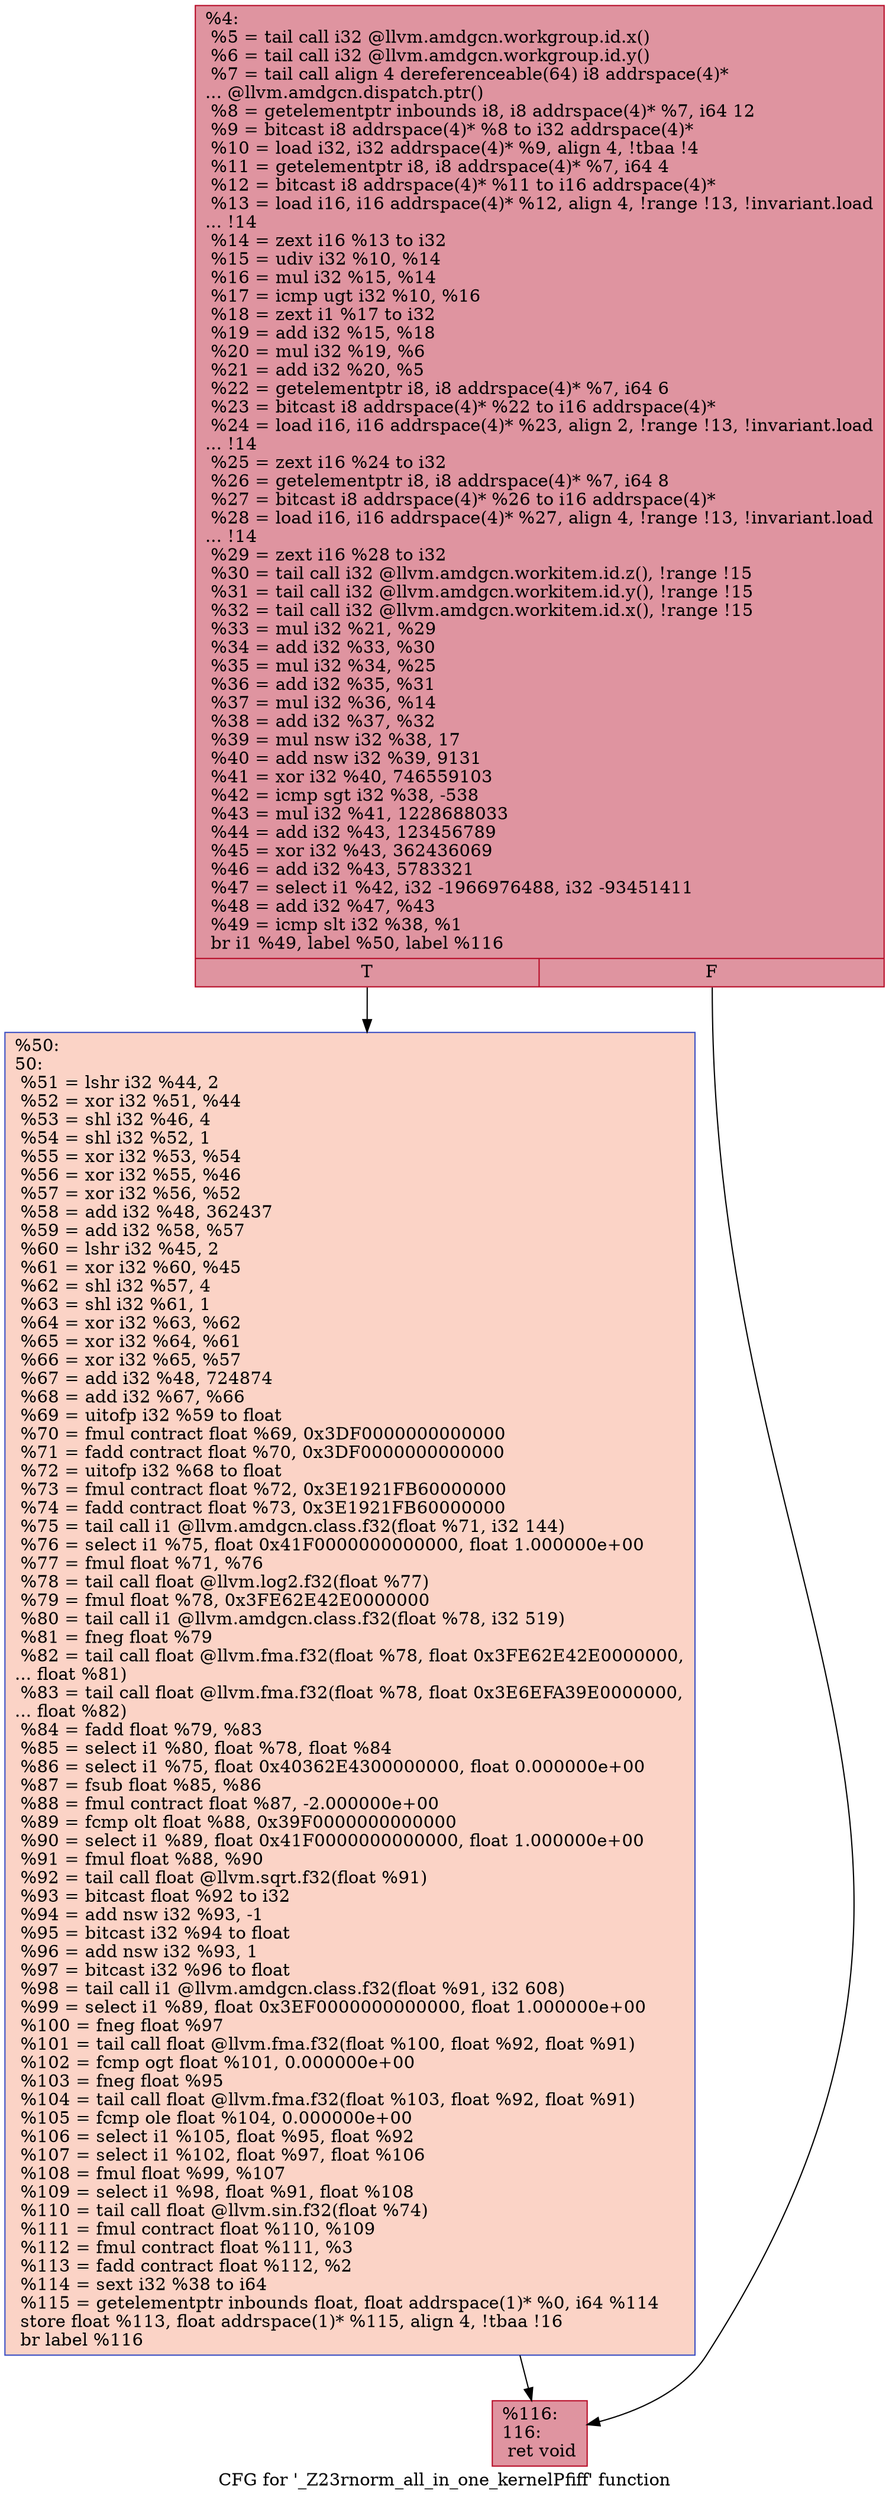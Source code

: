 digraph "CFG for '_Z23rnorm_all_in_one_kernelPfiff' function" {
	label="CFG for '_Z23rnorm_all_in_one_kernelPfiff' function";

	Node0x5fe3530 [shape=record,color="#b70d28ff", style=filled, fillcolor="#b70d2870",label="{%4:\l  %5 = tail call i32 @llvm.amdgcn.workgroup.id.x()\l  %6 = tail call i32 @llvm.amdgcn.workgroup.id.y()\l  %7 = tail call align 4 dereferenceable(64) i8 addrspace(4)*\l... @llvm.amdgcn.dispatch.ptr()\l  %8 = getelementptr inbounds i8, i8 addrspace(4)* %7, i64 12\l  %9 = bitcast i8 addrspace(4)* %8 to i32 addrspace(4)*\l  %10 = load i32, i32 addrspace(4)* %9, align 4, !tbaa !4\l  %11 = getelementptr i8, i8 addrspace(4)* %7, i64 4\l  %12 = bitcast i8 addrspace(4)* %11 to i16 addrspace(4)*\l  %13 = load i16, i16 addrspace(4)* %12, align 4, !range !13, !invariant.load\l... !14\l  %14 = zext i16 %13 to i32\l  %15 = udiv i32 %10, %14\l  %16 = mul i32 %15, %14\l  %17 = icmp ugt i32 %10, %16\l  %18 = zext i1 %17 to i32\l  %19 = add i32 %15, %18\l  %20 = mul i32 %19, %6\l  %21 = add i32 %20, %5\l  %22 = getelementptr i8, i8 addrspace(4)* %7, i64 6\l  %23 = bitcast i8 addrspace(4)* %22 to i16 addrspace(4)*\l  %24 = load i16, i16 addrspace(4)* %23, align 2, !range !13, !invariant.load\l... !14\l  %25 = zext i16 %24 to i32\l  %26 = getelementptr i8, i8 addrspace(4)* %7, i64 8\l  %27 = bitcast i8 addrspace(4)* %26 to i16 addrspace(4)*\l  %28 = load i16, i16 addrspace(4)* %27, align 4, !range !13, !invariant.load\l... !14\l  %29 = zext i16 %28 to i32\l  %30 = tail call i32 @llvm.amdgcn.workitem.id.z(), !range !15\l  %31 = tail call i32 @llvm.amdgcn.workitem.id.y(), !range !15\l  %32 = tail call i32 @llvm.amdgcn.workitem.id.x(), !range !15\l  %33 = mul i32 %21, %29\l  %34 = add i32 %33, %30\l  %35 = mul i32 %34, %25\l  %36 = add i32 %35, %31\l  %37 = mul i32 %36, %14\l  %38 = add i32 %37, %32\l  %39 = mul nsw i32 %38, 17\l  %40 = add nsw i32 %39, 9131\l  %41 = xor i32 %40, 746559103\l  %42 = icmp sgt i32 %38, -538\l  %43 = mul i32 %41, 1228688033\l  %44 = add i32 %43, 123456789\l  %45 = xor i32 %43, 362436069\l  %46 = add i32 %43, 5783321\l  %47 = select i1 %42, i32 -1966976488, i32 -93451411\l  %48 = add i32 %47, %43\l  %49 = icmp slt i32 %38, %1\l  br i1 %49, label %50, label %116\l|{<s0>T|<s1>F}}"];
	Node0x5fe3530:s0 -> Node0x5fe83a0;
	Node0x5fe3530:s1 -> Node0x5fe8430;
	Node0x5fe83a0 [shape=record,color="#3d50c3ff", style=filled, fillcolor="#f59c7d70",label="{%50:\l50:                                               \l  %51 = lshr i32 %44, 2\l  %52 = xor i32 %51, %44\l  %53 = shl i32 %46, 4\l  %54 = shl i32 %52, 1\l  %55 = xor i32 %53, %54\l  %56 = xor i32 %55, %46\l  %57 = xor i32 %56, %52\l  %58 = add i32 %48, 362437\l  %59 = add i32 %58, %57\l  %60 = lshr i32 %45, 2\l  %61 = xor i32 %60, %45\l  %62 = shl i32 %57, 4\l  %63 = shl i32 %61, 1\l  %64 = xor i32 %63, %62\l  %65 = xor i32 %64, %61\l  %66 = xor i32 %65, %57\l  %67 = add i32 %48, 724874\l  %68 = add i32 %67, %66\l  %69 = uitofp i32 %59 to float\l  %70 = fmul contract float %69, 0x3DF0000000000000\l  %71 = fadd contract float %70, 0x3DF0000000000000\l  %72 = uitofp i32 %68 to float\l  %73 = fmul contract float %72, 0x3E1921FB60000000\l  %74 = fadd contract float %73, 0x3E1921FB60000000\l  %75 = tail call i1 @llvm.amdgcn.class.f32(float %71, i32 144)\l  %76 = select i1 %75, float 0x41F0000000000000, float 1.000000e+00\l  %77 = fmul float %71, %76\l  %78 = tail call float @llvm.log2.f32(float %77)\l  %79 = fmul float %78, 0x3FE62E42E0000000\l  %80 = tail call i1 @llvm.amdgcn.class.f32(float %78, i32 519)\l  %81 = fneg float %79\l  %82 = tail call float @llvm.fma.f32(float %78, float 0x3FE62E42E0000000,\l... float %81)\l  %83 = tail call float @llvm.fma.f32(float %78, float 0x3E6EFA39E0000000,\l... float %82)\l  %84 = fadd float %79, %83\l  %85 = select i1 %80, float %78, float %84\l  %86 = select i1 %75, float 0x40362E4300000000, float 0.000000e+00\l  %87 = fsub float %85, %86\l  %88 = fmul contract float %87, -2.000000e+00\l  %89 = fcmp olt float %88, 0x39F0000000000000\l  %90 = select i1 %89, float 0x41F0000000000000, float 1.000000e+00\l  %91 = fmul float %88, %90\l  %92 = tail call float @llvm.sqrt.f32(float %91)\l  %93 = bitcast float %92 to i32\l  %94 = add nsw i32 %93, -1\l  %95 = bitcast i32 %94 to float\l  %96 = add nsw i32 %93, 1\l  %97 = bitcast i32 %96 to float\l  %98 = tail call i1 @llvm.amdgcn.class.f32(float %91, i32 608)\l  %99 = select i1 %89, float 0x3EF0000000000000, float 1.000000e+00\l  %100 = fneg float %97\l  %101 = tail call float @llvm.fma.f32(float %100, float %92, float %91)\l  %102 = fcmp ogt float %101, 0.000000e+00\l  %103 = fneg float %95\l  %104 = tail call float @llvm.fma.f32(float %103, float %92, float %91)\l  %105 = fcmp ole float %104, 0.000000e+00\l  %106 = select i1 %105, float %95, float %92\l  %107 = select i1 %102, float %97, float %106\l  %108 = fmul float %99, %107\l  %109 = select i1 %98, float %91, float %108\l  %110 = tail call float @llvm.sin.f32(float %74)\l  %111 = fmul contract float %110, %109\l  %112 = fmul contract float %111, %3\l  %113 = fadd contract float %112, %2\l  %114 = sext i32 %38 to i64\l  %115 = getelementptr inbounds float, float addrspace(1)* %0, i64 %114\l  store float %113, float addrspace(1)* %115, align 4, !tbaa !16\l  br label %116\l}"];
	Node0x5fe83a0 -> Node0x5fe8430;
	Node0x5fe8430 [shape=record,color="#b70d28ff", style=filled, fillcolor="#b70d2870",label="{%116:\l116:                                              \l  ret void\l}"];
}
